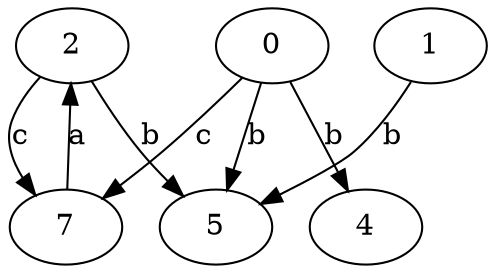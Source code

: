 strict digraph  {
1;
2;
4;
5;
0;
7;
1 -> 5  [label=b];
2 -> 5  [label=b];
2 -> 7  [label=c];
0 -> 4  [label=b];
0 -> 5  [label=b];
0 -> 7  [label=c];
7 -> 2  [label=a];
}
